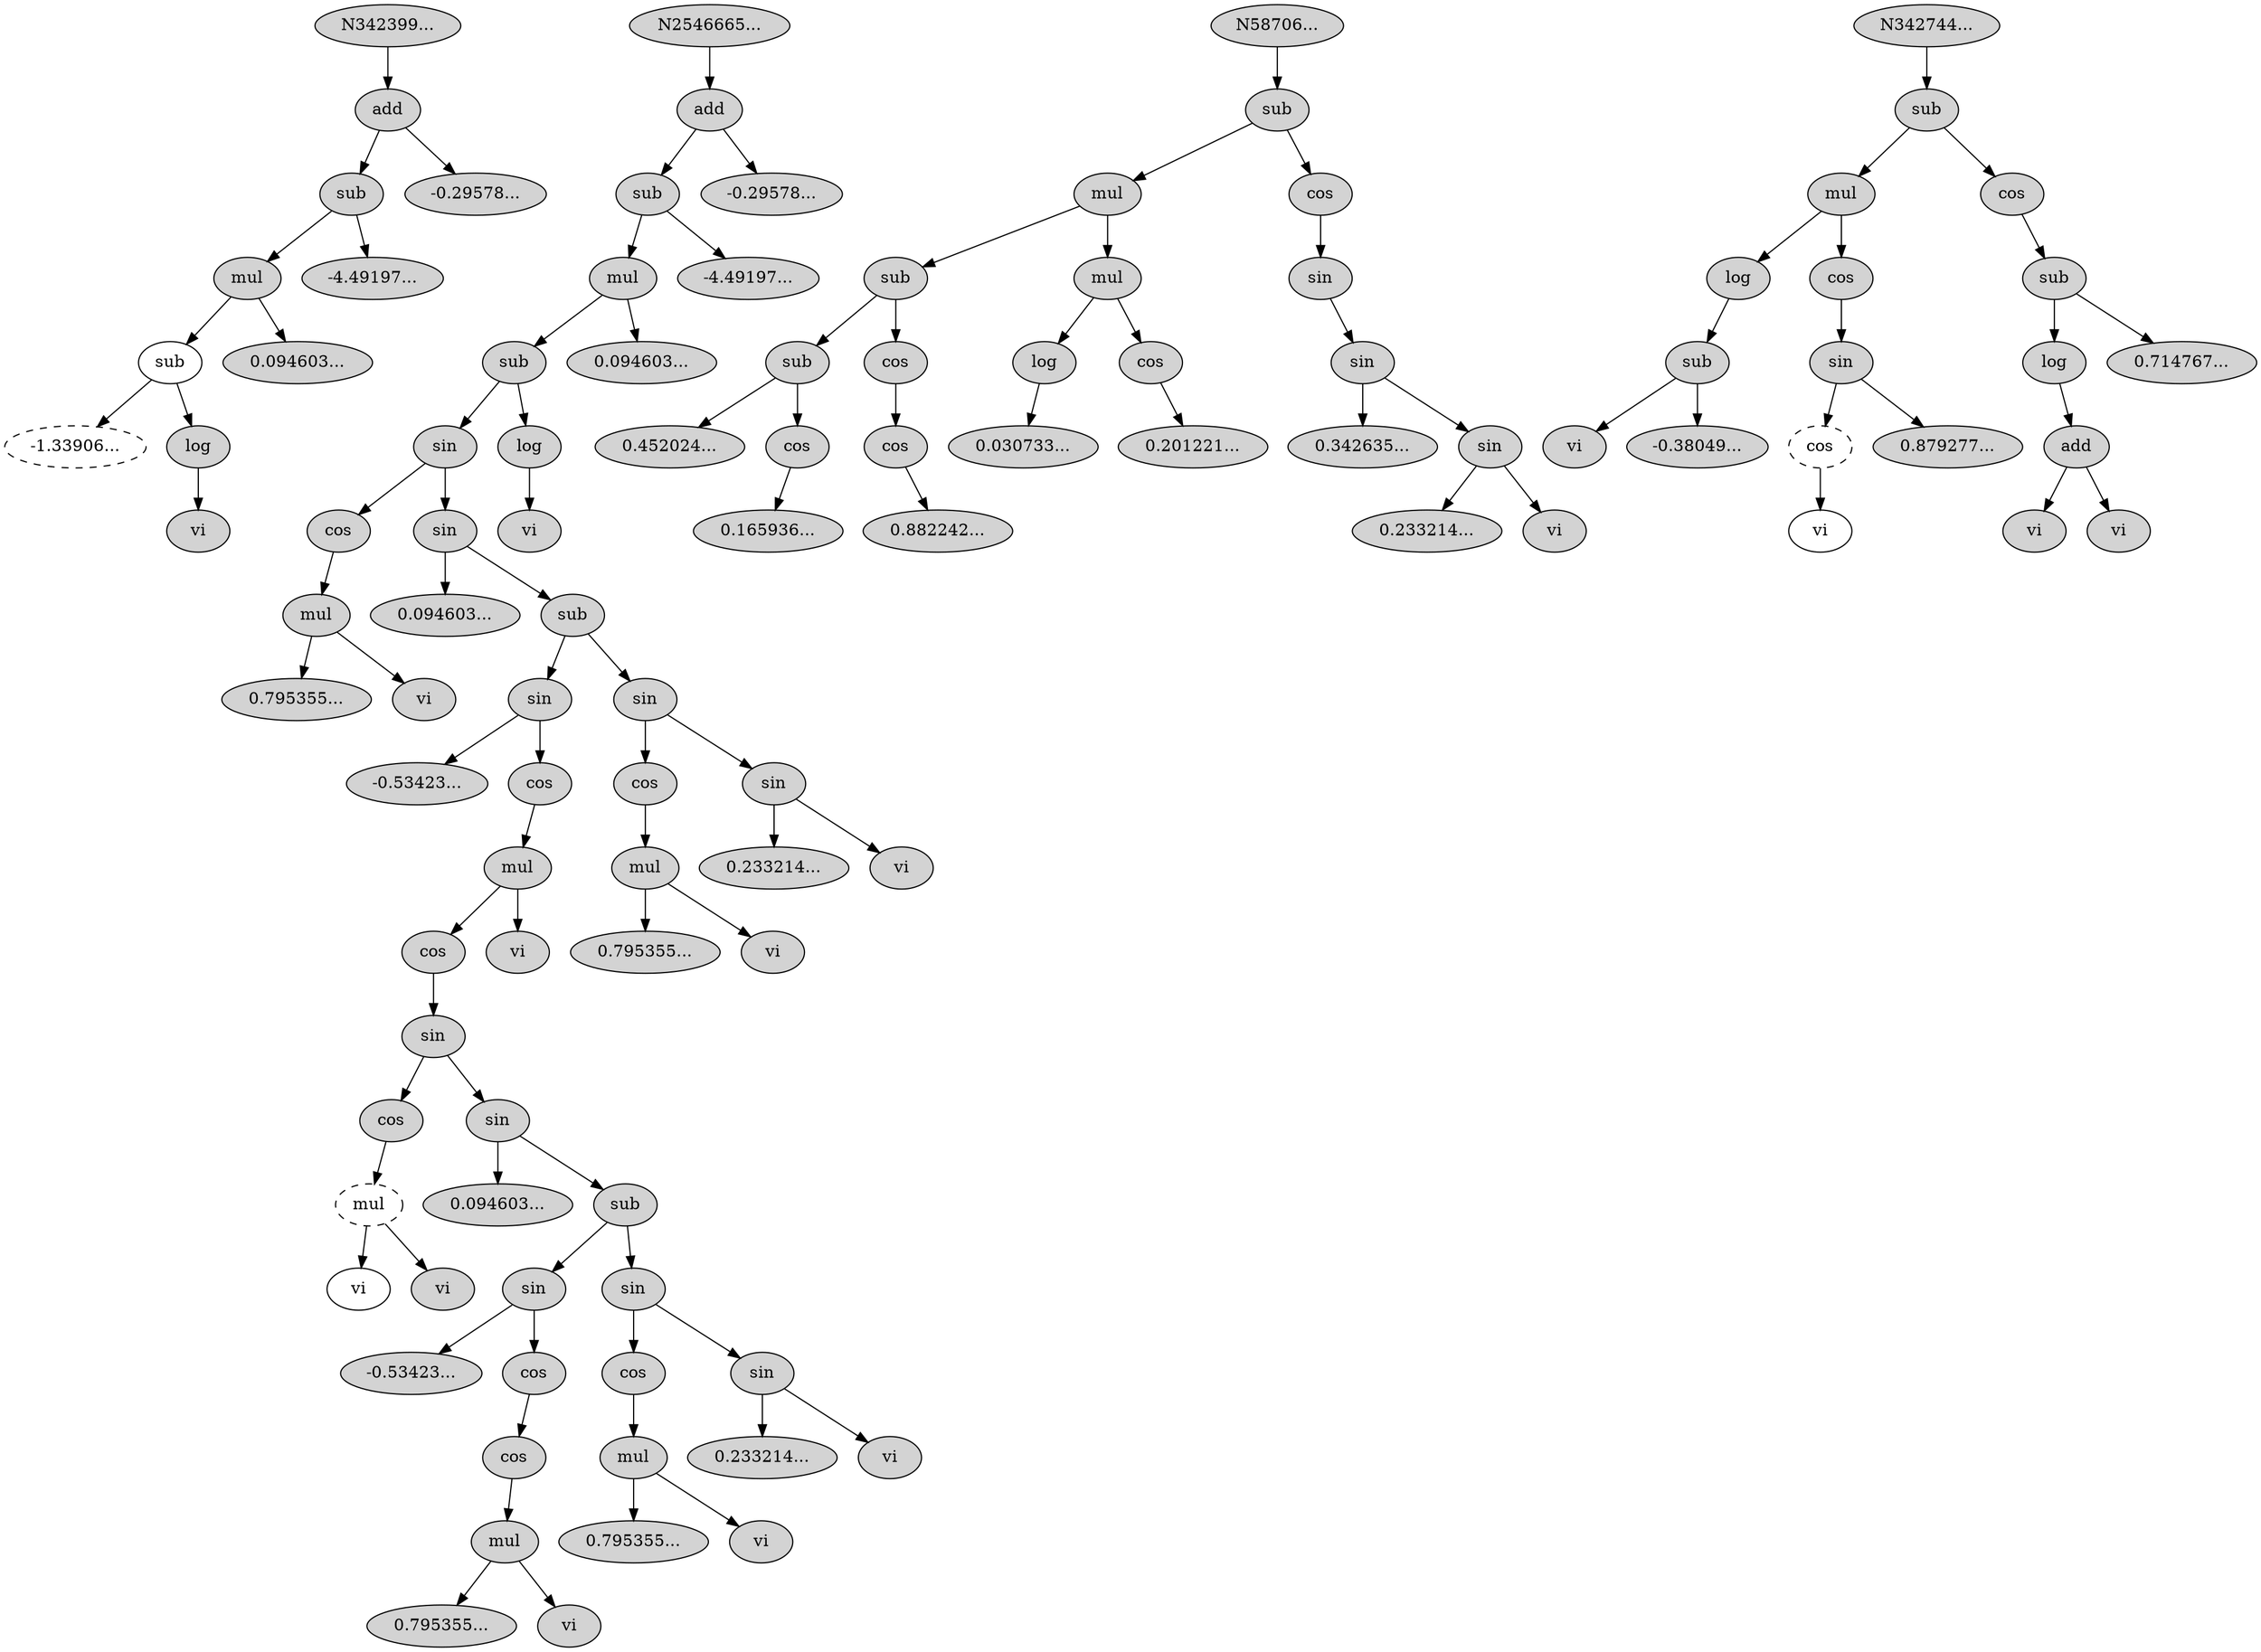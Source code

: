 digraph Population_1 {
N342399[ style="filled"  label="N342399..."];
N342399 -> N342400;
N342400[ style="filled"  label="add"];
N342400 -> N342401;
N342401[ style="filled"  label="sub"];
N342401 -> N342402;
N342402[ style="filled"  label="mul"];
N342402 -> N342403;
N342403[ style="solid"  label="sub"];
N342403 -> N342457;
N342457[ style="dashed"  label="-1.33906..."];
N342403 -> N342449;
N342449[ style="filled"  label="log"];
N342449 -> N342450;
N342450[ style="filled"  label="vi"];
N342402 -> N342451;
N342451[ style="filled"  label="0.094603..."];
N342401 -> N342452;
N342452[ style="filled"  label="-4.49197..."];
N342400 -> N342453;
N342453[ style="filled"  label="-0.29578..."];

N2546665[ style="filled"  label="N2546665..."];
N2546665 -> N2546666;
N2546666[ style="filled"  label="add"];
N2546666 -> N2546667;
N2546667[ style="filled"  label="sub"];
N2546667 -> N2546668;
N2546668[ style="filled"  label="mul"];
N2546668 -> N2546669;
N2546669[ style="filled"  label="sub"];
N2546669 -> N2546670;
N2546670[ style="filled"  label="sin"];
N2546670 -> N2546671;
N2546671[ style="filled"  label="cos"];
N2546671 -> N2546672;
N2546672[ style="filled"  label="mul"];
N2546672 -> N2546673;
N2546673[ style="filled"  label="0.795355..."];
N2546672 -> N2546674;
N2546674[ style="filled"  label="vi"];
N2546670 -> N2546675;
N2546675[ style="filled"  label="sin"];
N2546675 -> N2546676;
N2546676[ style="filled"  label="0.094603..."];
N2546675 -> N2546677;
N2546677[ style="filled"  label="sub"];
N2546677 -> N2546678;
N2546678[ style="filled"  label="sin"];
N2546678 -> N2546679;
N2546679[ style="filled"  label="-0.53423..."];
N2546678 -> N2546680;
N2546680[ style="filled"  label="cos"];
N2546680 -> N2546681;
N2546681[ style="filled"  label="mul"];
N2546681 -> N2546682;
N2546682[ style="filled"  label="cos"];
N2546682 -> N2546683;
N2546683[ style="filled"  label="sin"];
N2546683 -> N2546684;
N2546684[ style="filled"  label="cos"];
N2546684 -> N2546685;
N2546685[ style="dashed"  label="mul"];
N2546685 -> N2546660;
N2546660[ style="solid"  label="vi"];
N2546685 -> N2546687;
N2546687[ style="filled"  label="vi"];
N2546683 -> N2546688;
N2546688[ style="filled"  label="sin"];
N2546688 -> N2546689;
N2546689[ style="filled"  label="0.094603..."];
N2546688 -> N2546690;
N2546690[ style="filled"  label="sub"];
N2546690 -> N2546691;
N2546691[ style="filled"  label="sin"];
N2546691 -> N2546692;
N2546692[ style="filled"  label="-0.53423..."];
N2546691 -> N2546693;
N2546693[ style="filled"  label="cos"];
N2546693 -> N2546694;
N2546694[ style="filled"  label="cos"];
N2546694 -> N2546695;
N2546695[ style="filled"  label="mul"];
N2546695 -> N2546696;
N2546696[ style="filled"  label="0.795355..."];
N2546695 -> N2546697;
N2546697[ style="filled"  label="vi"];
N2546690 -> N2546698;
N2546698[ style="filled"  label="sin"];
N2546698 -> N2546699;
N2546699[ style="filled"  label="cos"];
N2546699 -> N2546700;
N2546700[ style="filled"  label="mul"];
N2546700 -> N2546701;
N2546701[ style="filled"  label="0.795355..."];
N2546700 -> N2546702;
N2546702[ style="filled"  label="vi"];
N2546698 -> N2546703;
N2546703[ style="filled"  label="sin"];
N2546703 -> N2546704;
N2546704[ style="filled"  label="0.233214..."];
N2546703 -> N2546705;
N2546705[ style="filled"  label="vi"];
N2546681 -> N2546706;
N2546706[ style="filled"  label="vi"];
N2546677 -> N2546707;
N2546707[ style="filled"  label="sin"];
N2546707 -> N2546708;
N2546708[ style="filled"  label="cos"];
N2546708 -> N2546709;
N2546709[ style="filled"  label="mul"];
N2546709 -> N2546710;
N2546710[ style="filled"  label="0.795355..."];
N2546709 -> N2546711;
N2546711[ style="filled"  label="vi"];
N2546707 -> N2546712;
N2546712[ style="filled"  label="sin"];
N2546712 -> N2546713;
N2546713[ style="filled"  label="0.233214..."];
N2546712 -> N2546714;
N2546714[ style="filled"  label="vi"];
N2546669 -> N2546715;
N2546715[ style="filled"  label="log"];
N2546715 -> N2546716;
N2546716[ style="filled"  label="vi"];
N2546668 -> N2546717;
N2546717[ style="filled"  label="0.094603..."];
N2546667 -> N2546718;
N2546718[ style="filled"  label="-4.49197..."];
N2546666 -> N2546719;
N2546719[ style="filled"  label="-0.29578..."];

N58706[ style="filled"  label="N58706..."];
N58706 -> N58707;
N58707[ style="filled"  label="sub"];
N58707 -> N58708;
N58708[ style="filled"  label="mul"];
N58708 -> N58709;
N58709[ style="filled"  label="sub"];
N58709 -> N58710;
N58710[ style="filled"  label="sub"];
N58710 -> N58715;
N58715[ style="filled"  label="0.452024..."];
N58710 -> N58720;
N58720[ style="filled"  label="cos"];
N58720 -> N58725;
N58725[ style="filled"  label="0.165936..."];
N58709 -> N58726;
N58726[ style="filled"  label="cos"];
N58726 -> N58731;
N58731[ style="filled"  label="cos"];
N58731 -> N58736;
N58736[ style="filled"  label="0.882242..."];
N58708 -> N58737;
N58737[ style="filled"  label="mul"];
N58737 -> N58738;
N58738[ style="filled"  label="log"];
N58738 -> N58743;
N58743[ style="filled"  label="0.030733..."];
N58737 -> N58744;
N58744[ style="filled"  label="cos"];
N58744 -> N58749;
N58749[ style="filled"  label="0.201221..."];
N58707 -> N58750;
N58750[ style="filled"  label="cos"];
N58750 -> N58751;
N58751[ style="filled"  label="sin"];
N58751 -> N58752;
N58752[ style="filled"  label="sin"];
N58752 -> N58757;
N58757[ style="filled"  label="0.342635..."];
N58752 -> N58762;
N58762[ style="filled"  label="sin"];
N58762 -> N58767;
N58767[ style="filled"  label="0.233214..."];
N58762 -> N58772;
N58772[ style="filled"  label="vi"];

N342744[ style="filled"  label="N342744..."];
N342744 -> N342745;
N342745[ style="filled"  label="sub"];
N342745 -> N342746;
N342746[ style="filled"  label="mul"];
N342746 -> N342747;
N342747[ style="filled"  label="log"];
N342747 -> N342748;
N342748[ style="filled"  label="sub"];
N342748 -> N342749;
N342749[ style="filled"  label="vi"];
N342748 -> N342750;
N342750[ style="filled"  label="-0.38049..."];
N342746 -> N342752;
N342752[ style="filled"  label="cos"];
N342752 -> N342753;
N342753[ style="filled"  label="sin"];
N342753 -> N342754;
N342754[ style="dashed"  label="cos"];
N342754 -> N342734;
N342734[ style="solid"  label="vi"];
N342753 -> N342756;
N342756[ style="filled"  label="0.879277..."];
N342745 -> N342758;
N342758[ style="filled"  label="cos"];
N342758 -> N342759;
N342759[ style="filled"  label="sub"];
N342759 -> N342760;
N342760[ style="filled"  label="log"];
N342760 -> N342761;
N342761[ style="filled"  label="add"];
N342761 -> N342762;
N342762[ style="filled"  label="vi"];
N342761 -> N342763;
N342763[ style="filled"  label="vi"];
N342759 -> N342764;
N342764[ style="filled"  label="0.714767..."];

}
